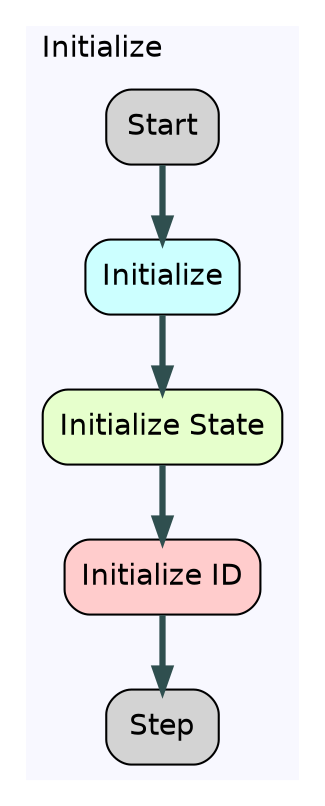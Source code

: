 digraph learningResource {
	compound=true;
	iteration [fontname=Helvetica,shape=box,fillcolor=lightgray,style="filled,rounded",label="Step"];
	start [fontname=Helvetica,shape=box,fillcolor=lightgray,style="filled,rounded",label="Start"];
	subgraph clusterWatch {
		label="Watch";
		fontname=Helvetica;
		style=filled;
		color=white;
		fillcolor=ghostwhite;
		labeljust=l;
	}
	subgraph clusterRule {
		label="Rules";
		fontname=Helvetica;
		style=filled;
		color=white;
		fillcolor=ghostwhite;
		labeljust=l;
	}
	subgraph clusterInit {
		label="Initialize";
		fontname=Helvetica;
		style=filled;
		color=white;
		fillcolor=ghostwhite;
		labeljust=l;
		intializeNonFramework [shape=box,style="rounded,filled",fontname=Helvetica,color=black,fillcolor="0.5, 0.2, 1.0",label="Initialize",URL="learningResource_intializeNonFramework.svg"];
		initializeState [shape=box,style="rounded,filled",fontname=Helvetica,color=black,fillcolor="0.25, 0.2, 1.0",label="Initialize State",URL="learningResource_initializeState.svg"];
		initializeID [shape=box,style="rounded,filled",fontname=Helvetica,color=black,fillcolor="0.0, 0.2, 1.0",label="Initialize ID",URL="learningResource_initializeID.svg"];
		start -> intializeNonFramework->initializeState->initializeID -> iteration [color=darkslategray,penwidth=3.0];
	}
}
